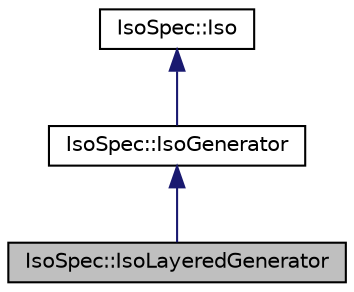 digraph "IsoSpec::IsoLayeredGenerator"
{
  edge [fontname="Helvetica",fontsize="10",labelfontname="Helvetica",labelfontsize="10"];
  node [fontname="Helvetica",fontsize="10",shape=record];
  Node0 [label="IsoSpec::IsoLayeredGenerator",height=0.2,width=0.4,color="black", fillcolor="grey75", style="filled", fontcolor="black"];
  Node1 -> Node0 [dir="back",color="midnightblue",fontsize="10",style="solid",fontname="Helvetica"];
  Node1 [label="IsoSpec::IsoGenerator",height=0.2,width=0.4,color="black", fillcolor="white", style="filled",URL="$class_iso_spec_1_1_iso_generator.html",tooltip="The generator of isotopologues. "];
  Node2 -> Node1 [dir="back",color="midnightblue",fontsize="10",style="solid",fontname="Helvetica"];
  Node2 [label="IsoSpec::Iso",height=0.2,width=0.4,color="black", fillcolor="white", style="filled",URL="$class_iso_spec_1_1_iso.html",tooltip="The Iso class for the calculation of the isotopic distribution. "];
}
